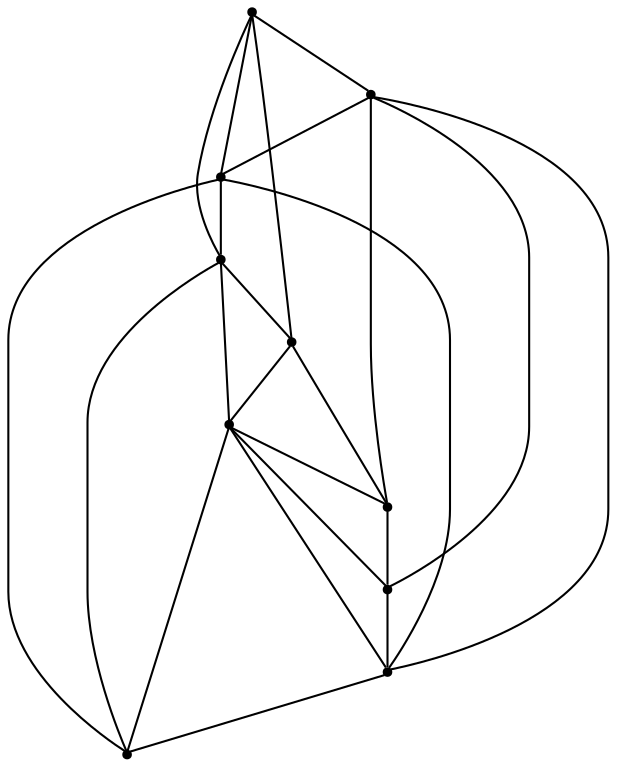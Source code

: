 graph {
  node [shape=point,comment="{\"directed\":false,\"doi\":\"10.1007/978-3-642-18469-7_11\",\"figure\":\"2 (1)\"}"]

  v0 [pos="972.4731649442942,786.9588531476137"]
  v1 [pos="769.6393339183319,634.9346690080777"]
  v2 [pos="769.6393339183319,938.9832916408998"]
  v3 [pos="566.805280184572,786.9588531476137"]
  v4 [pos="871.0563289698123,736.2842098856851"]
  v5 [pos="871.0563289698123,837.6337507632925"]
  v6 [pos="718.9308045771921,837.6337507632924"]
  v7 [pos="820.3477996286724,786.9588531476137"]
  v8 [pos="769.6392702875326,736.2842098856851"]
  v9 [pos="668.2222752360523,736.2842098856851"]

  v3 -- v2 [id="-2",pos="566.805280184572,786.9588531476137 566.805280184572,812.2963655438906 566.805280184572,812.2963655438906 566.805280184572,812.2963655438906 566.805280184572,837.6337507632924 566.805280184572,888.3085212020961 600.6123238690509,913.6458428330604 634.4152315515734,938.9832280524623 702.0293825513306,938.9832280524623 735.832290233853,938.9832280524623 769.6393339183319,938.9832916408998 769.6393339183319,938.9832916408998 769.6393339183319,938.9832916408998"]
  v3 -- v1 [id="-3",pos="566.805280184572,786.9588531476137 566.805280184572,761.6215951050868 566.805280184572,761.6215951050868 566.805280184572,761.6215951050868 566.805280184572,736.2842098856851 566.805280184572,685.6094394468813 600.6123238690509,660.272117815917 634.4152315515734,634.9347325965151 702.0293825513306,634.9347325965151 735.832290233853,634.9347325965151 769.639333918332,634.9347325965151 735.832290233853,634.9347325965151 735.832290233853,634.9347325965151 769.6393339183319,634.9346690080777 769.6393339183319,634.9346690080777 769.6393339183319,634.9346690080777"]
  v3 -- v9 [id="-7",pos="566.805280184572,786.9588531476137 668.2222752360523,736.2842098856851 668.2222752360523,736.2842098856851 668.2222752360523,736.2842098856851"]
  v0 -- v1 [id="-8",pos="972.4731649442942,786.9588531476137 972.4733876520919,761.6215951050868 972.4733876520919,761.6215951050868 972.4733876520919,761.6215951050868 972.4733876520919,736.2842098856851 972.4733876520919,685.6094394468813 938.6662803368137,660.272117815917 904.8634362850905,634.9347325965151 837.2492852853334,634.9347325965151 803.4463776028109,634.9347325965151 769.6393339183319,634.9346690080777 769.6393339183319,634.9346690080777 769.6393339183319,634.9346690080777"]
  v0 -- v2 [id="-9",pos="972.4731649442942,786.9588531476137 972.4733876520919,812.2963655438906 972.4733876520919,812.2963655438906 972.4733876520919,812.2963655438906 972.4733876520919,837.6337507632924 972.4733876520919,888.3085212020961 938.6662803368137,913.6458428330604 904.8634362850905,938.9832280524623 837.2492852853334,938.9832280524623 803.4463776028109,938.9832280524623 769.639333918332,938.9832280524623 803.4463776028109,938.9832280524623 803.4463776028109,938.9832280524623 769.6393339183319,938.9832916408998 769.6393339183319,938.9832916408998 769.6393339183319,938.9832916408998"]
  v4 -- v0 [id="-10",pos="871.0563289698123,736.2842098856851 972.4731649442942,786.9588531476137 972.4731649442942,786.9588531476137 972.4731649442942,786.9588531476137"]
  v5 -- v2 [id="-11",pos="871.0563289698123,837.6337507632925 769.6393339183319,938.9832916408998 769.6393339183319,938.9832916408998 769.6393339183319,938.9832916408998"]
  v5 -- v0 [id="-12",pos="871.0563289698123,837.6337507632925 972.4731649442942,786.9588531476137 972.4731649442942,786.9588531476137 972.4731649442942,786.9588531476137"]
  v4 -- v5 [id="-13",pos="871.0563289698123,736.2842098856851 871.0563289698123,837.6337507632925 871.0563289698123,837.6337507632925 871.0563289698123,837.6337507632925"]
  v5 -- v6 [id="-14",pos="871.0563289698123,837.6337507632925 718.9308045771921,837.6337507632924 718.9308045771921,837.6337507632924 718.9308045771921,837.6337507632924"]
  v5 -- v7 [id="-15",pos="871.0563289698123,837.6337507632925 820.3477996286724,786.9588531476137 820.3477996286724,786.9588531476137 820.3477996286724,786.9588531476137"]
  v7 -- v4 [id="-16",pos="820.3477996286724,786.9588531476137 871.0563289698123,736.2842098856851 871.0563289698123,736.2842098856851 871.0563289698123,736.2842098856851"]
  v1 -- v4 [id="-17",pos="769.6393339183319,634.9346690080777 871.0563289698123,736.2842098856851 871.0563289698123,736.2842098856851 871.0563289698123,736.2842098856851"]
  v8 -- v7 [id="-18",pos="769.6392702875326,736.2842098856851 820.3477996286724,786.9588531476137 820.3477996286724,786.9588531476137 820.3477996286724,786.9588531476137"]
  v8 -- v4 [id="-19",pos="769.6392702875326,736.2842098856851 871.0563289698123,736.2842098856851 871.0563289698123,736.2842098856851 871.0563289698123,736.2842098856851"]
  v8 -- v1 [id="-20",pos="769.6392702875326,736.2842098856851 769.6393339183319,634.9346690080777 769.6393339183319,634.9346690080777 769.6393339183319,634.9346690080777"]
  v2 -- v6 [id="-21",pos="769.6393339183319,938.9832916408998 718.9308045771921,837.6337507632924 718.9308045771921,837.6337507632924 718.9308045771921,837.6337507632924"]
  v6 -- v3 [id="-22",pos="718.9308045771921,837.6337507632924 566.805280184572,786.9588531476137 566.805280184572,786.9588531476137 566.805280184572,786.9588531476137"]
  v6 -- v9 [id="-23",pos="718.9308045771921,837.6337507632924 668.2222752360523,736.2842098856851 668.2222752360523,736.2842098856851 668.2222752360523,736.2842098856851"]
  v6 -- v7 [id="-24",pos="718.9308045771921,837.6337507632924 820.3477996286724,786.9588531476137 820.3477996286724,786.9588531476137 820.3477996286724,786.9588531476137"]
  v6 -- v8 [id="-25",pos="718.9308045771921,837.6337507632924 769.6392702875326,736.2842098856851 769.6392702875326,736.2842098856851 769.6392702875326,736.2842098856851"]
  v9 -- v1 [id="-26",pos="668.2222752360523,736.2842098856851 769.6393339183319,634.9346690080777 769.6393339183319,634.9346690080777 769.6393339183319,634.9346690080777"]
  v9 -- v8 [id="-27",pos="668.2222752360523,736.2842098856851 769.6392702875326,736.2842098856851 769.6392702875326,736.2842098856851 769.6392702875326,736.2842098856851"]
}